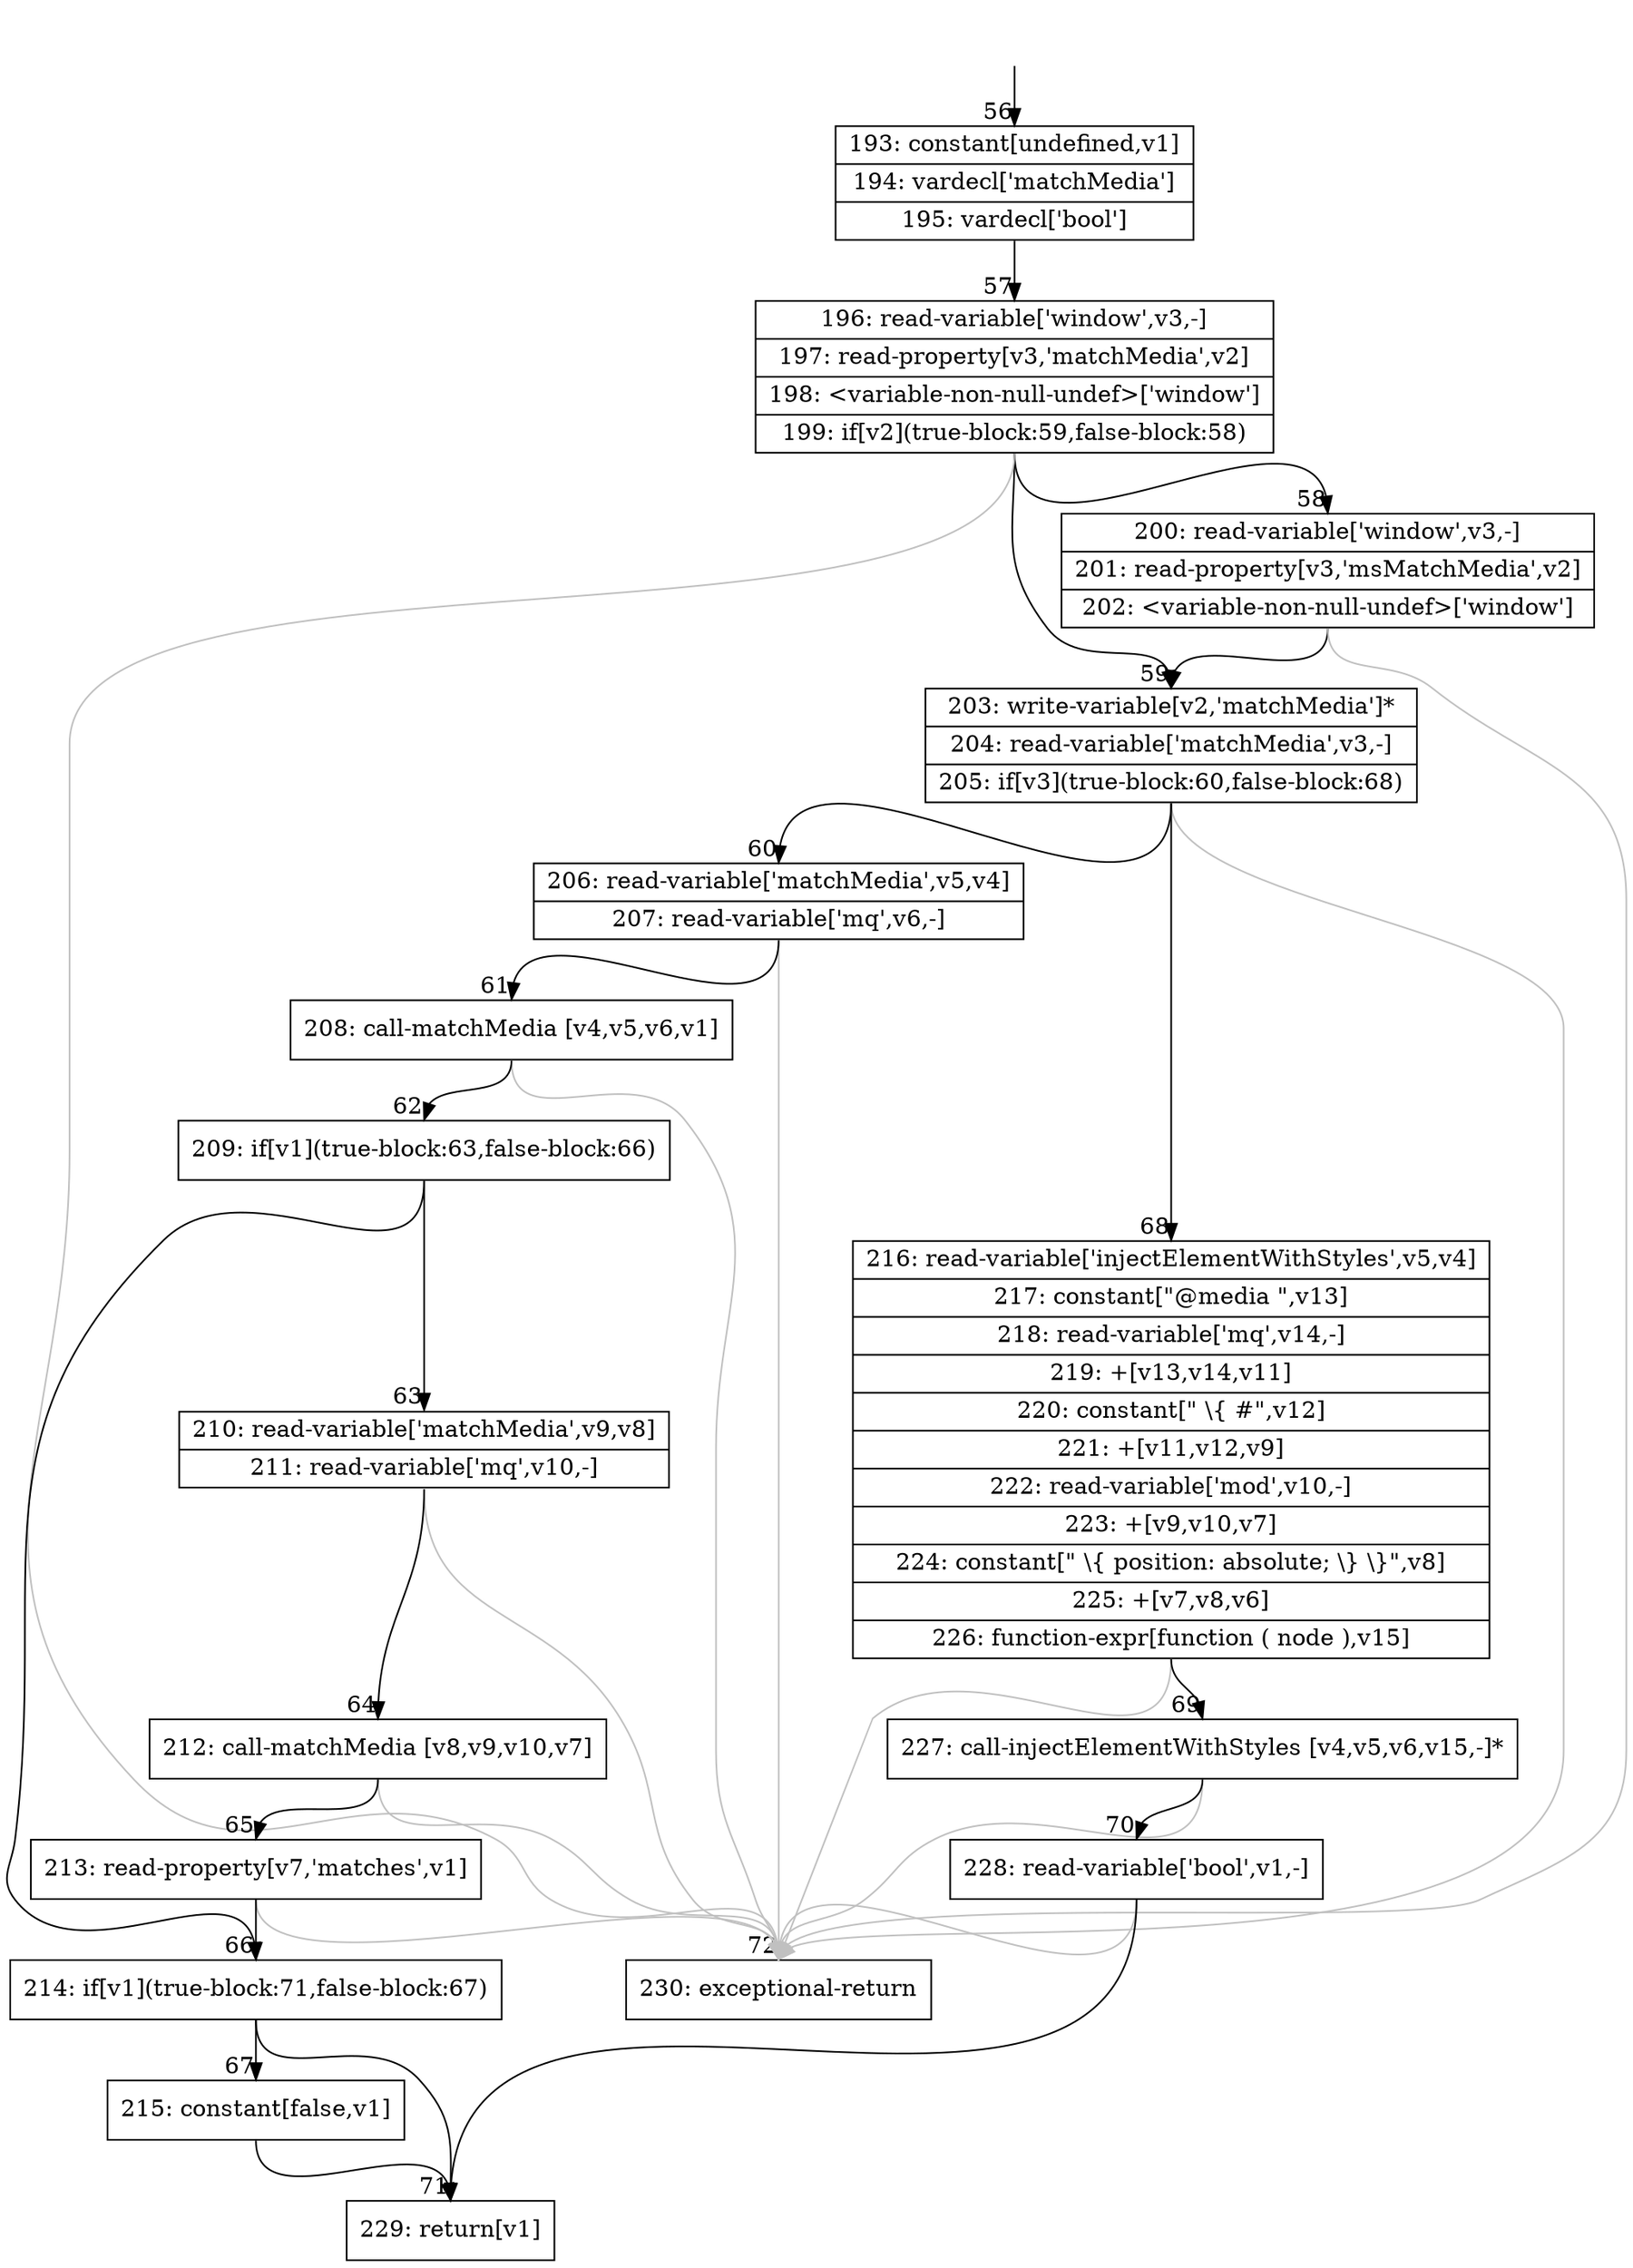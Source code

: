 digraph {
rankdir="TD"
BB_entry3[shape=none,label=""];
BB_entry3 -> BB56 [tailport=s, headport=n, headlabel="    56"]
BB56 [shape=record label="{193: constant[undefined,v1]|194: vardecl['matchMedia']|195: vardecl['bool']}" ] 
BB56 -> BB57 [tailport=s, headport=n, headlabel="      57"]
BB57 [shape=record label="{196: read-variable['window',v3,-]|197: read-property[v3,'matchMedia',v2]|198: \<variable-non-null-undef\>['window']|199: if[v2](true-block:59,false-block:58)}" ] 
BB57 -> BB59 [tailport=s, headport=n, headlabel="      59"]
BB57 -> BB58 [tailport=s, headport=n, headlabel="      58"]
BB57 -> BB72 [tailport=s, headport=n, color=gray, headlabel="      72"]
BB58 [shape=record label="{200: read-variable['window',v3,-]|201: read-property[v3,'msMatchMedia',v2]|202: \<variable-non-null-undef\>['window']}" ] 
BB58 -> BB59 [tailport=s, headport=n]
BB58 -> BB72 [tailport=s, headport=n, color=gray]
BB59 [shape=record label="{203: write-variable[v2,'matchMedia']*|204: read-variable['matchMedia',v3,-]|205: if[v3](true-block:60,false-block:68)}" ] 
BB59 -> BB60 [tailport=s, headport=n, headlabel="      60"]
BB59 -> BB68 [tailport=s, headport=n, headlabel="      68"]
BB59 -> BB72 [tailport=s, headport=n, color=gray]
BB60 [shape=record label="{206: read-variable['matchMedia',v5,v4]|207: read-variable['mq',v6,-]}" ] 
BB60 -> BB61 [tailport=s, headport=n, headlabel="      61"]
BB60 -> BB72 [tailport=s, headport=n, color=gray]
BB61 [shape=record label="{208: call-matchMedia [v4,v5,v6,v1]}" ] 
BB61 -> BB62 [tailport=s, headport=n, headlabel="      62"]
BB61 -> BB72 [tailport=s, headport=n, color=gray]
BB62 [shape=record label="{209: if[v1](true-block:63,false-block:66)}" ] 
BB62 -> BB66 [tailport=s, headport=n, headlabel="      66"]
BB62 -> BB63 [tailport=s, headport=n, headlabel="      63"]
BB63 [shape=record label="{210: read-variable['matchMedia',v9,v8]|211: read-variable['mq',v10,-]}" ] 
BB63 -> BB64 [tailport=s, headport=n, headlabel="      64"]
BB63 -> BB72 [tailport=s, headport=n, color=gray]
BB64 [shape=record label="{212: call-matchMedia [v8,v9,v10,v7]}" ] 
BB64 -> BB65 [tailport=s, headport=n, headlabel="      65"]
BB64 -> BB72 [tailport=s, headport=n, color=gray]
BB65 [shape=record label="{213: read-property[v7,'matches',v1]}" ] 
BB65 -> BB66 [tailport=s, headport=n]
BB65 -> BB72 [tailport=s, headport=n, color=gray]
BB66 [shape=record label="{214: if[v1](true-block:71,false-block:67)}" ] 
BB66 -> BB71 [tailport=s, headport=n, headlabel="      71"]
BB66 -> BB67 [tailport=s, headport=n, headlabel="      67"]
BB67 [shape=record label="{215: constant[false,v1]}" ] 
BB67 -> BB71 [tailport=s, headport=n]
BB68 [shape=record label="{216: read-variable['injectElementWithStyles',v5,v4]|217: constant[\"@media \",v13]|218: read-variable['mq',v14,-]|219: +[v13,v14,v11]|220: constant[\" \\\{ #\",v12]|221: +[v11,v12,v9]|222: read-variable['mod',v10,-]|223: +[v9,v10,v7]|224: constant[\" \\\{ position: absolute; \\\} \\\}\",v8]|225: +[v7,v8,v6]|226: function-expr[function ( node ),v15]}" ] 
BB68 -> BB69 [tailport=s, headport=n, headlabel="      69"]
BB68 -> BB72 [tailport=s, headport=n, color=gray]
BB69 [shape=record label="{227: call-injectElementWithStyles [v4,v5,v6,v15,-]*}" ] 
BB69 -> BB70 [tailport=s, headport=n, headlabel="      70"]
BB69 -> BB72 [tailport=s, headport=n, color=gray]
BB70 [shape=record label="{228: read-variable['bool',v1,-]}" ] 
BB70 -> BB71 [tailport=s, headport=n]
BB70 -> BB72 [tailport=s, headport=n, color=gray]
BB71 [shape=record label="{229: return[v1]}" ] 
BB72 [shape=record label="{230: exceptional-return}" ] 
//#$~ 105
}
